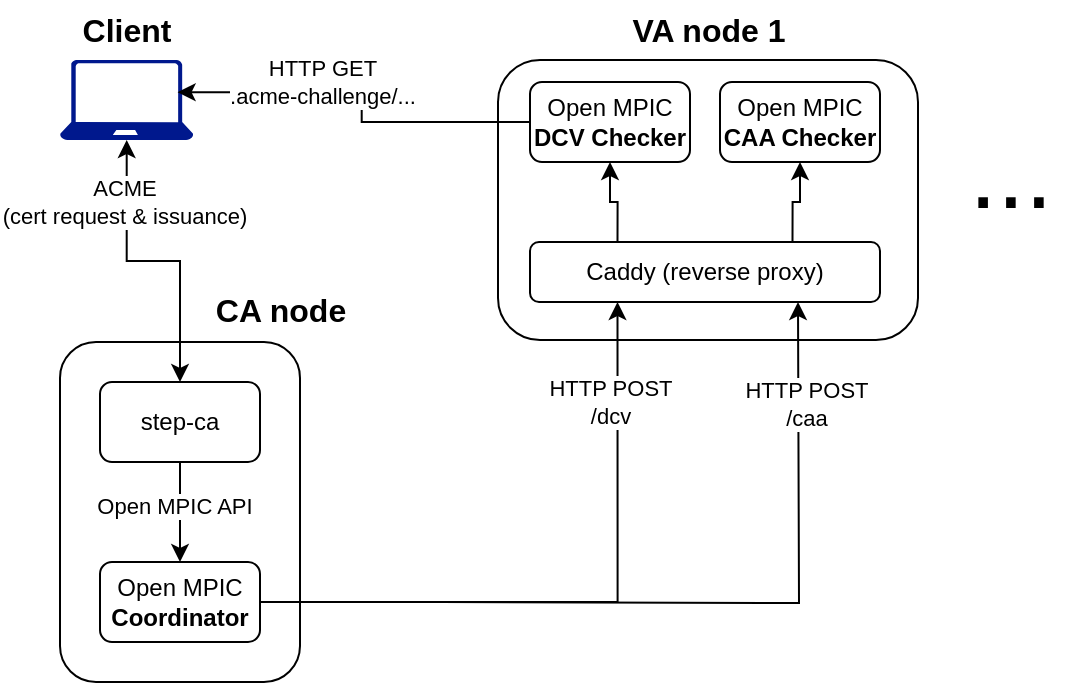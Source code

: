 <mxfile version="27.0.9">
  <diagram name="Page-1" id="OKhKFuvfjCxX_MgxrlsG">
    <mxGraphModel dx="2249" dy="1248" grid="1" gridSize="10" guides="1" tooltips="1" connect="1" arrows="1" fold="1" page="1" pageScale="1" pageWidth="850" pageHeight="1100" math="0" shadow="0">
      <root>
        <mxCell id="0" />
        <mxCell id="1" parent="0" />
        <mxCell id="VDD16w9bm6-BGJZstMwu-11" value="" style="rounded=1;whiteSpace=wrap;html=1;" vertex="1" parent="1">
          <mxGeometry x="369" y="209" width="210" height="140" as="geometry" />
        </mxCell>
        <mxCell id="VDD16w9bm6-BGJZstMwu-9" value="" style="rounded=1;whiteSpace=wrap;html=1;" vertex="1" parent="1">
          <mxGeometry x="150" y="350" width="120" height="170" as="geometry" />
        </mxCell>
        <mxCell id="VDD16w9bm6-BGJZstMwu-7" style="edgeStyle=orthogonalEdgeStyle;rounded=0;orthogonalLoop=1;jettySize=auto;html=1;exitX=0.5;exitY=1;exitDx=0;exitDy=0;entryX=0.5;entryY=0;entryDx=0;entryDy=0;" edge="1" parent="1" source="VDD16w9bm6-BGJZstMwu-1" target="VDD16w9bm6-BGJZstMwu-2">
          <mxGeometry relative="1" as="geometry" />
        </mxCell>
        <mxCell id="VDD16w9bm6-BGJZstMwu-8" value="Open MPIC API" style="edgeLabel;html=1;align=center;verticalAlign=middle;resizable=0;points=[];" vertex="1" connectable="0" parent="VDD16w9bm6-BGJZstMwu-7">
          <mxGeometry x="-0.15" y="-3" relative="1" as="geometry">
            <mxPoint as="offset" />
          </mxGeometry>
        </mxCell>
        <mxCell id="VDD16w9bm6-BGJZstMwu-1" value="step-ca" style="rounded=1;whiteSpace=wrap;html=1;" vertex="1" parent="1">
          <mxGeometry x="170" y="370" width="80" height="40" as="geometry" />
        </mxCell>
        <mxCell id="VDD16w9bm6-BGJZstMwu-24" style="edgeStyle=orthogonalEdgeStyle;rounded=0;orthogonalLoop=1;jettySize=auto;html=1;exitX=1;exitY=0.5;exitDx=0;exitDy=0;entryX=0.25;entryY=1;entryDx=0;entryDy=0;" edge="1" parent="1" source="VDD16w9bm6-BGJZstMwu-2" target="VDD16w9bm6-BGJZstMwu-6">
          <mxGeometry relative="1" as="geometry" />
        </mxCell>
        <mxCell id="VDD16w9bm6-BGJZstMwu-26" value="HTTP POST&lt;div&gt;/dcv&lt;/div&gt;" style="edgeLabel;html=1;align=center;verticalAlign=middle;resizable=0;points=[];" vertex="1" connectable="0" parent="VDD16w9bm6-BGJZstMwu-24">
          <mxGeometry x="0.819" y="2" relative="1" as="geometry">
            <mxPoint x="-2" y="20" as="offset" />
          </mxGeometry>
        </mxCell>
        <mxCell id="VDD16w9bm6-BGJZstMwu-2" value="Open MPIC&lt;div&gt;&lt;b&gt;Coordinator&lt;/b&gt;&lt;/div&gt;" style="rounded=1;whiteSpace=wrap;html=1;" vertex="1" parent="1">
          <mxGeometry x="170" y="460" width="80" height="40" as="geometry" />
        </mxCell>
        <mxCell id="VDD16w9bm6-BGJZstMwu-4" value="Open MPIC&lt;div&gt;&lt;b&gt;CAA Checker&lt;/b&gt;&lt;/div&gt;" style="rounded=1;whiteSpace=wrap;html=1;" vertex="1" parent="1">
          <mxGeometry x="480" y="220" width="80" height="40" as="geometry" />
        </mxCell>
        <mxCell id="VDD16w9bm6-BGJZstMwu-5" value="Open MPIC&lt;div&gt;&lt;b&gt;DCV Checker&lt;/b&gt;&lt;/div&gt;" style="rounded=1;whiteSpace=wrap;html=1;" vertex="1" parent="1">
          <mxGeometry x="385" y="220" width="80" height="40" as="geometry" />
        </mxCell>
        <mxCell id="VDD16w9bm6-BGJZstMwu-22" style="edgeStyle=orthogonalEdgeStyle;rounded=0;orthogonalLoop=1;jettySize=auto;html=1;exitX=0.25;exitY=0;exitDx=0;exitDy=0;" edge="1" parent="1" source="VDD16w9bm6-BGJZstMwu-6" target="VDD16w9bm6-BGJZstMwu-5">
          <mxGeometry relative="1" as="geometry" />
        </mxCell>
        <mxCell id="VDD16w9bm6-BGJZstMwu-23" style="edgeStyle=orthogonalEdgeStyle;rounded=0;orthogonalLoop=1;jettySize=auto;html=1;exitX=0.75;exitY=0;exitDx=0;exitDy=0;entryX=0.5;entryY=1;entryDx=0;entryDy=0;" edge="1" parent="1" source="VDD16w9bm6-BGJZstMwu-6" target="VDD16w9bm6-BGJZstMwu-4">
          <mxGeometry relative="1" as="geometry" />
        </mxCell>
        <mxCell id="VDD16w9bm6-BGJZstMwu-6" value="Caddy (reverse proxy)" style="rounded=1;whiteSpace=wrap;html=1;" vertex="1" parent="1">
          <mxGeometry x="385" y="300" width="175" height="30" as="geometry" />
        </mxCell>
        <mxCell id="VDD16w9bm6-BGJZstMwu-10" value="CA node" style="text;html=1;align=center;verticalAlign=middle;resizable=0;points=[];autosize=1;strokeColor=none;fillColor=none;fontStyle=1;fontSize=16;" vertex="1" parent="1">
          <mxGeometry x="220" y="319" width="80" height="30" as="geometry" />
        </mxCell>
        <mxCell id="VDD16w9bm6-BGJZstMwu-12" value="VA node 1" style="text;html=1;align=center;verticalAlign=middle;resizable=0;points=[];autosize=1;strokeColor=none;fillColor=none;fontStyle=1;fontSize=16;" vertex="1" parent="1">
          <mxGeometry x="424" y="179" width="100" height="30" as="geometry" />
        </mxCell>
        <mxCell id="VDD16w9bm6-BGJZstMwu-16" style="edgeStyle=orthogonalEdgeStyle;rounded=0;orthogonalLoop=1;jettySize=auto;html=1;startArrow=classic;startFill=1;" edge="1" parent="1" source="VDD16w9bm6-BGJZstMwu-14" target="VDD16w9bm6-BGJZstMwu-1">
          <mxGeometry relative="1" as="geometry" />
        </mxCell>
        <mxCell id="VDD16w9bm6-BGJZstMwu-17" value="ACME&lt;br&gt;(cert request &amp;amp; issuance)" style="edgeLabel;html=1;align=center;verticalAlign=middle;resizable=0;points=[];" vertex="1" connectable="0" parent="VDD16w9bm6-BGJZstMwu-16">
          <mxGeometry x="-0.392" y="-2" relative="1" as="geometry">
            <mxPoint y="-14" as="offset" />
          </mxGeometry>
        </mxCell>
        <mxCell id="VDD16w9bm6-BGJZstMwu-14" value="" style="sketch=0;aspect=fixed;pointerEvents=1;shadow=0;dashed=0;html=1;strokeColor=none;labelPosition=center;verticalLabelPosition=bottom;verticalAlign=top;align=center;fillColor=#00188D;shape=mxgraph.azure.laptop" vertex="1" parent="1">
          <mxGeometry x="150" y="209" width="66.67" height="40" as="geometry" />
        </mxCell>
        <mxCell id="VDD16w9bm6-BGJZstMwu-15" value="Client" style="text;html=1;align=center;verticalAlign=middle;resizable=0;points=[];autosize=1;strokeColor=none;fillColor=none;fontStyle=1;fontSize=16;" vertex="1" parent="1">
          <mxGeometry x="153.33" y="179" width="60" height="30" as="geometry" />
        </mxCell>
        <mxCell id="VDD16w9bm6-BGJZstMwu-25" style="edgeStyle=orthogonalEdgeStyle;rounded=0;orthogonalLoop=1;jettySize=auto;html=1;exitX=1;exitY=0.5;exitDx=0;exitDy=0;entryX=0.25;entryY=1;entryDx=0;entryDy=0;" edge="1" parent="1">
          <mxGeometry relative="1" as="geometry">
            <mxPoint x="340" y="480" as="sourcePoint" />
            <mxPoint x="519" y="330" as="targetPoint" />
          </mxGeometry>
        </mxCell>
        <mxCell id="VDD16w9bm6-BGJZstMwu-29" value="HTTP POST&lt;div&gt;/caa&lt;/div&gt;" style="edgeLabel;html=1;align=center;verticalAlign=middle;resizable=0;points=[];" vertex="1" connectable="0" parent="VDD16w9bm6-BGJZstMwu-25">
          <mxGeometry x="0.694" y="-4" relative="1" as="geometry">
            <mxPoint as="offset" />
          </mxGeometry>
        </mxCell>
        <mxCell id="VDD16w9bm6-BGJZstMwu-42" value="&lt;font&gt;...&lt;/font&gt;" style="text;html=1;align=center;verticalAlign=middle;resizable=0;points=[];autosize=1;strokeColor=none;fillColor=none;fontSize=50;" vertex="1" parent="1">
          <mxGeometry x="590" y="230" width="70" height="70" as="geometry" />
        </mxCell>
        <mxCell id="VDD16w9bm6-BGJZstMwu-50" style="edgeStyle=orthogonalEdgeStyle;rounded=0;orthogonalLoop=1;jettySize=auto;html=1;exitX=0;exitY=0.5;exitDx=0;exitDy=0;entryX=0.882;entryY=0.403;entryDx=0;entryDy=0;entryPerimeter=0;" edge="1" parent="1" source="VDD16w9bm6-BGJZstMwu-5" target="VDD16w9bm6-BGJZstMwu-14">
          <mxGeometry relative="1" as="geometry" />
        </mxCell>
        <mxCell id="VDD16w9bm6-BGJZstMwu-51" value="HTTP GET&lt;br&gt;&lt;div&gt;.acme-challenge/...&lt;/div&gt;" style="edgeLabel;html=1;align=center;verticalAlign=middle;resizable=0;points=[];" vertex="1" connectable="0" parent="VDD16w9bm6-BGJZstMwu-50">
          <mxGeometry x="0.43" y="-1" relative="1" as="geometry">
            <mxPoint x="17" y="-4" as="offset" />
          </mxGeometry>
        </mxCell>
      </root>
    </mxGraphModel>
  </diagram>
</mxfile>
